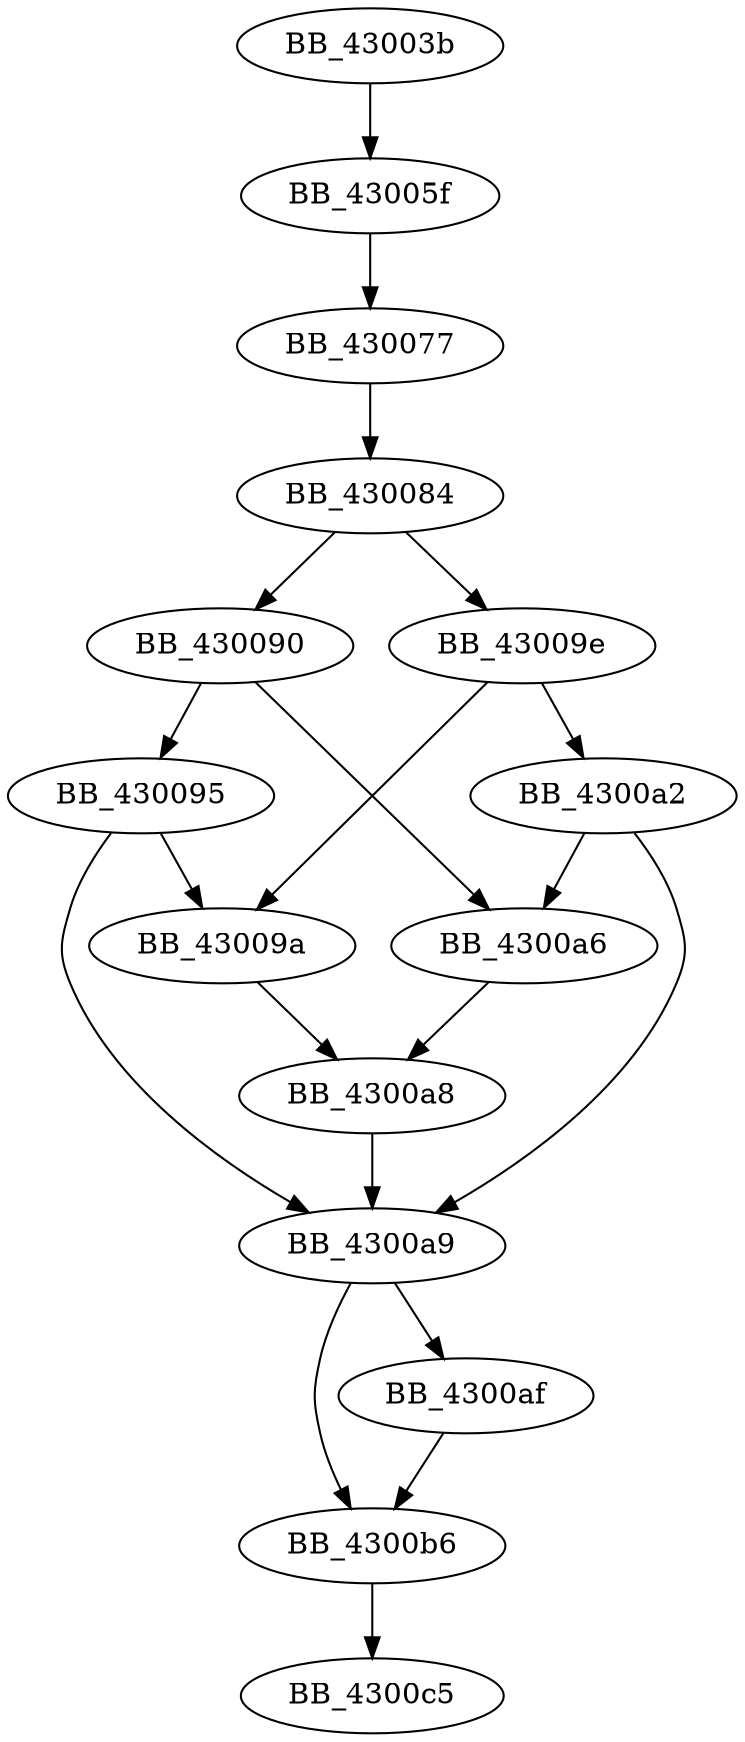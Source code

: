 DiGraph __atodbl_l{
BB_43003b->BB_43005f
BB_43005f->BB_430077
BB_430077->BB_430084
BB_430084->BB_430090
BB_430084->BB_43009e
BB_430090->BB_430095
BB_430090->BB_4300a6
BB_430095->BB_43009a
BB_430095->BB_4300a9
BB_43009a->BB_4300a8
BB_43009e->BB_43009a
BB_43009e->BB_4300a2
BB_4300a2->BB_4300a6
BB_4300a2->BB_4300a9
BB_4300a6->BB_4300a8
BB_4300a8->BB_4300a9
BB_4300a9->BB_4300af
BB_4300a9->BB_4300b6
BB_4300af->BB_4300b6
BB_4300b6->BB_4300c5
}
